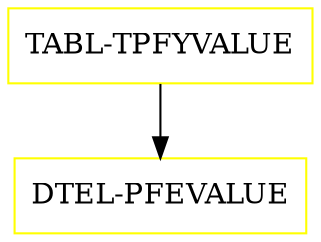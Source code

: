 digraph G {
  "TABL-TPFYVALUE" [shape=box,color=yellow];
  "DTEL-PFEVALUE" [shape=box,color=yellow,URL="./DTEL_PFEVALUE.html"];
  "TABL-TPFYVALUE" -> "DTEL-PFEVALUE";
}
